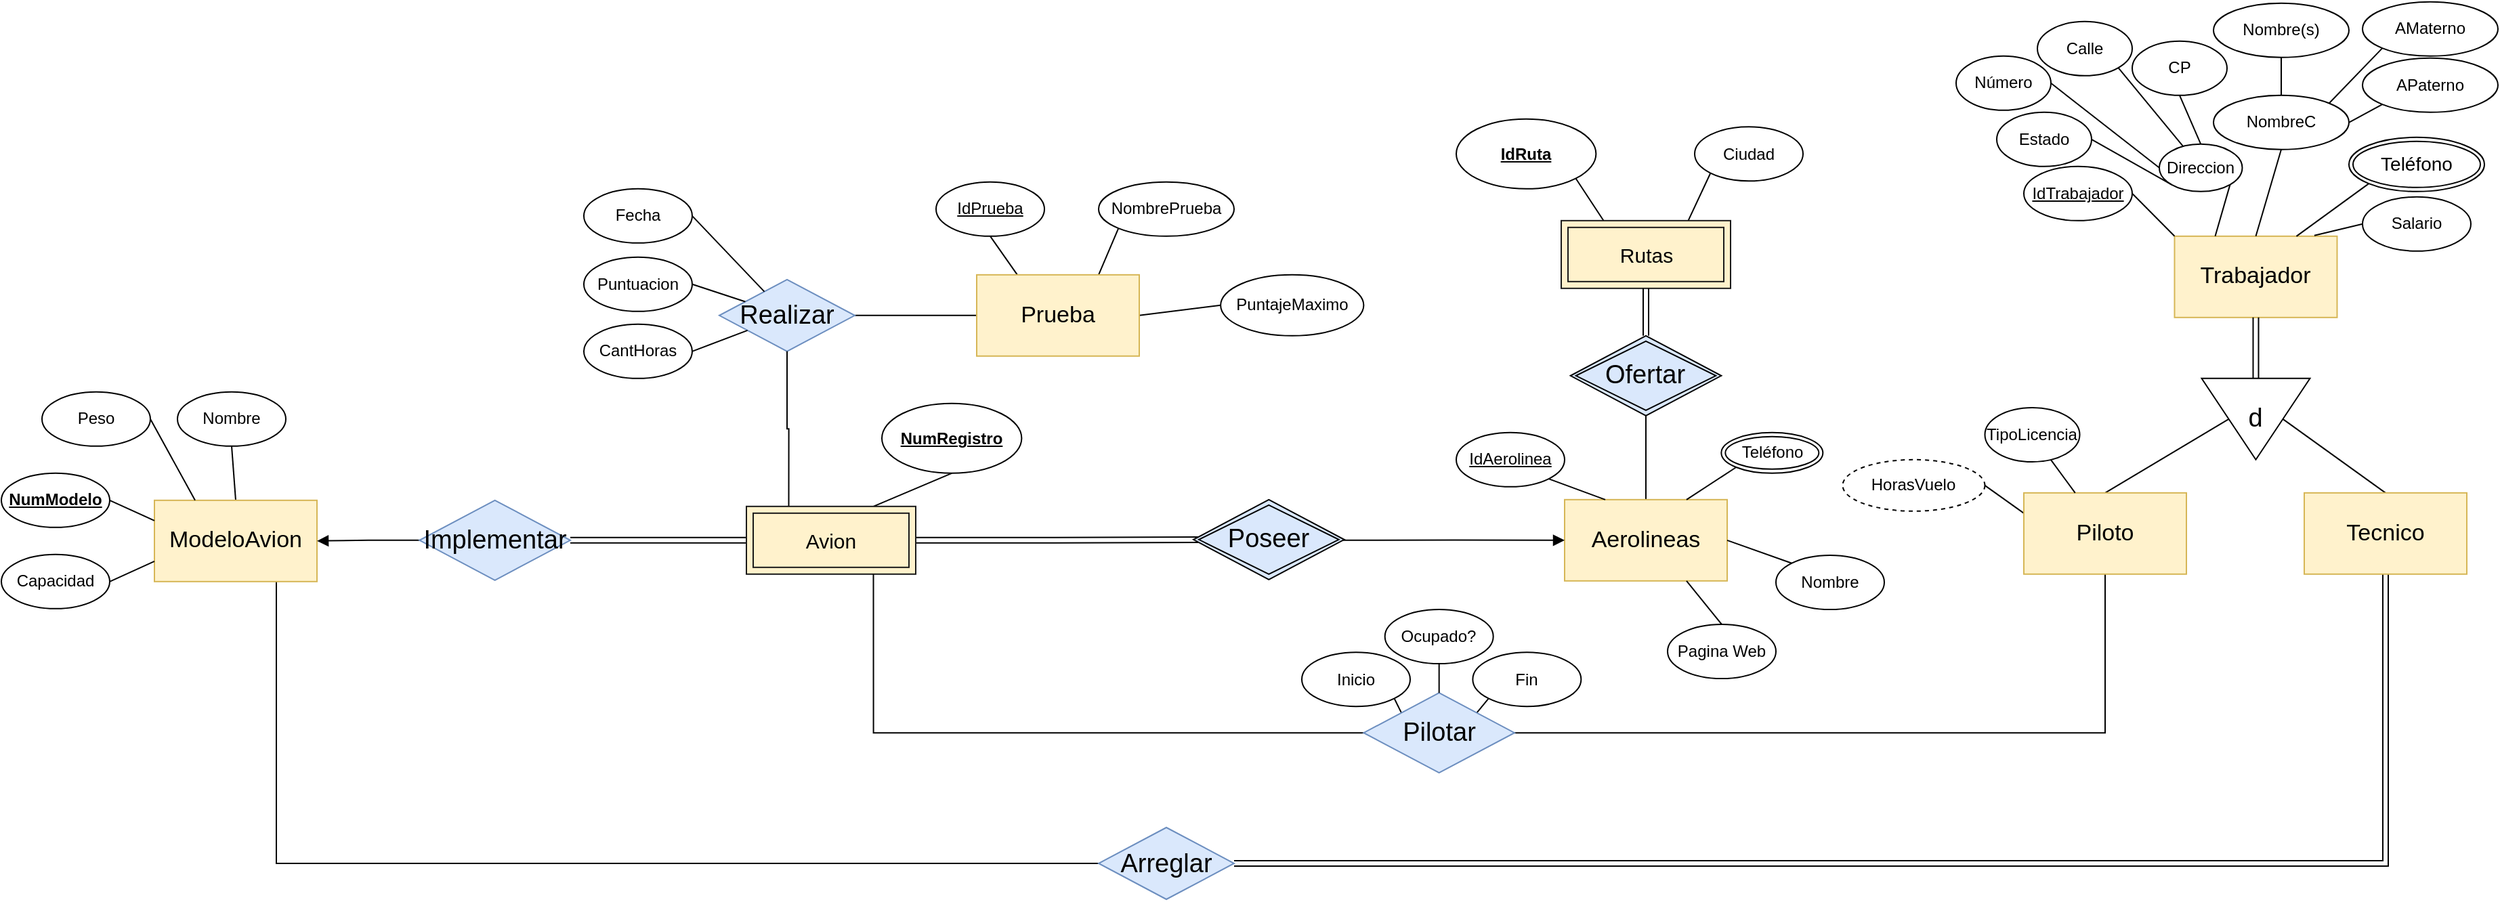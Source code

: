 <mxfile version="17.2.5" type="device"><diagram name="Page-1" id="tdQVWGsjelwZ03eXSRg3"><mxGraphModel dx="2450" dy="1569" grid="1" gridSize="10" guides="1" tooltips="1" connect="1" arrows="1" fold="1" page="1" pageScale="1" pageWidth="827" pageHeight="1169" math="0" shadow="0"><root><mxCell id="pDCKykOot5PtOuOgOJc9-0"/><mxCell id="pDCKykOot5PtOuOgOJc9-1" parent="pDCKykOot5PtOuOgOJc9-0"/><mxCell id="pDCKykOot5PtOuOgOJc9-2" style="edgeStyle=orthogonalEdgeStyle;rounded=0;orthogonalLoop=1;jettySize=auto;html=1;exitX=0;exitY=0.5;exitDx=0;exitDy=0;entryX=1;entryY=0.5;entryDx=0;entryDy=0;fontSize=17;endArrow=none;endFill=0;shape=link;" parent="pDCKykOot5PtOuOgOJc9-1" source="pDCKykOot5PtOuOgOJc9-61" target="pDCKykOot5PtOuOgOJc9-21" edge="1"><mxGeometry relative="1" as="geometry"><mxPoint x="-1019" y="-138" as="sourcePoint"/><mxPoint x="-1109.68" y="23.5" as="targetPoint"/></mxGeometry></mxCell><mxCell id="pDCKykOot5PtOuOgOJc9-3" style="edgeStyle=none;rounded=0;orthogonalLoop=1;jettySize=auto;html=1;exitX=0.5;exitY=1;exitDx=0;exitDy=0;entryX=0.75;entryY=0;entryDx=0;entryDy=0;fontSize=17;endArrow=none;endFill=0;" parent="pDCKykOot5PtOuOgOJc9-1" source="pDCKykOot5PtOuOgOJc9-4" target="pDCKykOot5PtOuOgOJc9-61" edge="1"><mxGeometry relative="1" as="geometry"><mxPoint x="-788.18" y="-207.41" as="targetPoint"/></mxGeometry></mxCell><mxCell id="pDCKykOot5PtOuOgOJc9-4" value="NumRegistro" style="ellipse;whiteSpace=wrap;fontStyle=5;verticalAlign=middle;html=1;" parent="pDCKykOot5PtOuOgOJc9-1" vertex="1"><mxGeometry x="-940" y="-273.18" width="103.18" height="51.59" as="geometry"/></mxCell><mxCell id="pDCKykOot5PtOuOgOJc9-5" style="rounded=0;orthogonalLoop=1;jettySize=auto;html=1;exitX=0.5;exitY=0;exitDx=0;exitDy=0;entryX=0.5;entryY=1;entryDx=0;entryDy=0;fontSize=17;endArrow=none;endFill=0;" parent="pDCKykOot5PtOuOgOJc9-1" source="pDCKykOot5PtOuOgOJc9-7" target="pDCKykOot5PtOuOgOJc9-10" edge="1"><mxGeometry relative="1" as="geometry"/></mxCell><mxCell id="pDCKykOot5PtOuOgOJc9-6" style="edgeStyle=orthogonalEdgeStyle;rounded=0;orthogonalLoop=1;jettySize=auto;html=1;exitX=0.75;exitY=1;exitDx=0;exitDy=0;entryX=0;entryY=0.5;entryDx=0;entryDy=0;endArrow=none;endFill=0;" parent="pDCKykOot5PtOuOgOJc9-1" source="pDCKykOot5PtOuOgOJc9-7" target="pDCKykOot5PtOuOgOJc9-19" edge="1"><mxGeometry relative="1" as="geometry"/></mxCell><mxCell id="pDCKykOot5PtOuOgOJc9-7" value="ModeloAvion" style="rounded=0;whiteSpace=wrap;html=1;fillColor=#fff2cc;strokeColor=#d6b656;fontSize=17;" parent="pDCKykOot5PtOuOgOJc9-1" vertex="1"><mxGeometry x="-1477" y="-201.59" width="120" height="60" as="geometry"/></mxCell><mxCell id="pDCKykOot5PtOuOgOJc9-8" value="NumModelo" style="ellipse;whiteSpace=wrap;html=1;fontStyle=5" parent="pDCKykOot5PtOuOgOJc9-1" vertex="1"><mxGeometry x="-1590" y="-221.59" width="80" height="40" as="geometry"/></mxCell><mxCell id="pDCKykOot5PtOuOgOJc9-9" value="Capacidad" style="ellipse;whiteSpace=wrap;html=1;" parent="pDCKykOot5PtOuOgOJc9-1" vertex="1"><mxGeometry x="-1590" y="-161.59" width="80" height="40" as="geometry"/></mxCell><mxCell id="pDCKykOot5PtOuOgOJc9-10" value="Nombre" style="ellipse;whiteSpace=wrap;html=1;" parent="pDCKykOot5PtOuOgOJc9-1" vertex="1"><mxGeometry x="-1460" y="-281.59" width="80" height="40" as="geometry"/></mxCell><mxCell id="pDCKykOot5PtOuOgOJc9-11" value="Peso" style="ellipse;whiteSpace=wrap;html=1;" parent="pDCKykOot5PtOuOgOJc9-1" vertex="1"><mxGeometry x="-1560" y="-281.59" width="80" height="40" as="geometry"/></mxCell><mxCell id="exeWAzFRqF9rOxabUrGa-0" style="edgeStyle=none;rounded=0;orthogonalLoop=1;jettySize=auto;html=1;exitX=0.5;exitY=0;exitDx=0;exitDy=0;entryX=0.5;entryY=1;entryDx=0;entryDy=0;endArrow=none;endFill=0;strokeColor=default;" parent="pDCKykOot5PtOuOgOJc9-1" source="pDCKykOot5PtOuOgOJc9-13" target="bxJpwgGIqkuLJEYjqK01-4" edge="1"><mxGeometry relative="1" as="geometry"/></mxCell><mxCell id="pDCKykOot5PtOuOgOJc9-13" value="Aerolineas" style="rounded=0;whiteSpace=wrap;html=1;fillColor=#fff2cc;strokeColor=#d6b656;fontSize=17;" parent="pDCKykOot5PtOuOgOJc9-1" vertex="1"><mxGeometry x="-436" y="-202.09" width="120" height="60" as="geometry"/></mxCell><mxCell id="exeWAzFRqF9rOxabUrGa-5" style="edgeStyle=none;rounded=0;orthogonalLoop=1;jettySize=auto;html=1;exitX=0;exitY=0;exitDx=0;exitDy=0;entryX=1;entryY=0.5;entryDx=0;entryDy=0;endArrow=none;endFill=0;strokeColor=default;" parent="pDCKykOot5PtOuOgOJc9-1" source="pDCKykOot5PtOuOgOJc9-14" target="pDCKykOot5PtOuOgOJc9-13" edge="1"><mxGeometry relative="1" as="geometry"/></mxCell><mxCell id="pDCKykOot5PtOuOgOJc9-14" value="Nombre" style="ellipse;whiteSpace=wrap;html=1;" parent="pDCKykOot5PtOuOgOJc9-1" vertex="1"><mxGeometry x="-280" y="-161.0" width="80" height="40" as="geometry"/></mxCell><mxCell id="exeWAzFRqF9rOxabUrGa-6" style="edgeStyle=none;rounded=0;orthogonalLoop=1;jettySize=auto;html=1;exitX=0.5;exitY=0;exitDx=0;exitDy=0;entryX=0.75;entryY=1;entryDx=0;entryDy=0;endArrow=none;endFill=0;strokeColor=default;" parent="pDCKykOot5PtOuOgOJc9-1" source="pDCKykOot5PtOuOgOJc9-15" target="pDCKykOot5PtOuOgOJc9-13" edge="1"><mxGeometry relative="1" as="geometry"/></mxCell><mxCell id="pDCKykOot5PtOuOgOJc9-15" value="Pagina Web" style="ellipse;whiteSpace=wrap;html=1;" parent="pDCKykOot5PtOuOgOJc9-1" vertex="1"><mxGeometry x="-360" y="-110" width="80" height="40" as="geometry"/></mxCell><mxCell id="bxJpwgGIqkuLJEYjqK01-0" style="edgeStyle=orthogonalEdgeStyle;rounded=0;orthogonalLoop=1;jettySize=auto;html=1;exitX=1;exitY=0.5;exitDx=0;exitDy=0;entryX=0;entryY=0.5;entryDx=0;entryDy=0;endArrow=none;endFill=0;" parent="pDCKykOot5PtOuOgOJc9-1" source="pDCKykOot5PtOuOgOJc9-18" target="pDCKykOot5PtOuOgOJc9-46" edge="1"><mxGeometry relative="1" as="geometry"/></mxCell><mxCell id="pDCKykOot5PtOuOgOJc9-18" value="Realizar" style="rhombus;whiteSpace=wrap;html=1;fontSize=19;fillColor=#dae8fc;strokeColor=#6c8ebf;" parent="pDCKykOot5PtOuOgOJc9-1" vertex="1"><mxGeometry x="-1060" y="-364.59" width="100" height="53" as="geometry"/></mxCell><mxCell id="pDCKykOot5PtOuOgOJc9-19" value="Arreglar" style="rhombus;whiteSpace=wrap;html=1;fontSize=19;fillColor=#dae8fc;strokeColor=#6c8ebf;" parent="pDCKykOot5PtOuOgOJc9-1" vertex="1"><mxGeometry x="-780" y="40" width="100" height="53" as="geometry"/></mxCell><mxCell id="pDCKykOot5PtOuOgOJc9-20" style="edgeStyle=orthogonalEdgeStyle;rounded=0;orthogonalLoop=1;jettySize=auto;html=1;exitX=0;exitY=0.5;exitDx=0;exitDy=0;entryX=1;entryY=0.5;entryDx=0;entryDy=0;fontSize=17;endArrow=block;endFill=1;" parent="pDCKykOot5PtOuOgOJc9-1" source="pDCKykOot5PtOuOgOJc9-21" target="pDCKykOot5PtOuOgOJc9-7" edge="1"><mxGeometry relative="1" as="geometry"/></mxCell><mxCell id="pDCKykOot5PtOuOgOJc9-21" value="Implementar" style="rhombus;whiteSpace=wrap;html=1;fontSize=19;fillColor=#dae8fc;strokeColor=#6c8ebf;" parent="pDCKykOot5PtOuOgOJc9-1" vertex="1"><mxGeometry x="-1281.32" y="-201.59" width="111.32" height="59" as="geometry"/></mxCell><mxCell id="pDCKykOot5PtOuOgOJc9-22" value="Trabajador" style="rounded=0;whiteSpace=wrap;html=1;fillColor=#fff2cc;strokeColor=#d6b656;fontSize=17;" parent="pDCKykOot5PtOuOgOJc9-1" vertex="1"><mxGeometry x="14.25" y="-396.59" width="120" height="60" as="geometry"/></mxCell><mxCell id="pDCKykOot5PtOuOgOJc9-23" style="edgeStyle=none;rounded=0;orthogonalLoop=1;jettySize=auto;html=1;exitX=1;exitY=1;exitDx=0;exitDy=0;entryX=0.25;entryY=0;entryDx=0;entryDy=0;fontSize=15;endArrow=none;endFill=0;strokeColor=default;strokeWidth=1;" parent="pDCKykOot5PtOuOgOJc9-1" source="pDCKykOot5PtOuOgOJc9-24" target="pDCKykOot5PtOuOgOJc9-22" edge="1"><mxGeometry relative="1" as="geometry"/></mxCell><mxCell id="pDCKykOot5PtOuOgOJc9-24" value="Direccion" style="ellipse;whiteSpace=wrap;html=1;align=center;rounded=0;" parent="pDCKykOot5PtOuOgOJc9-1" vertex="1"><mxGeometry x="3" y="-464.59" width="61.25" height="35" as="geometry"/></mxCell><mxCell id="pDCKykOot5PtOuOgOJc9-25" style="edgeStyle=none;rounded=0;orthogonalLoop=1;jettySize=auto;html=1;exitX=1;exitY=1;exitDx=0;exitDy=0;endArrow=none;endFill=0;" parent="pDCKykOot5PtOuOgOJc9-1" source="pDCKykOot5PtOuOgOJc9-26" target="pDCKykOot5PtOuOgOJc9-24" edge="1"><mxGeometry relative="1" as="geometry"/></mxCell><mxCell id="pDCKykOot5PtOuOgOJc9-26" value="Calle" style="ellipse;whiteSpace=wrap;html=1;align=center;rounded=0;" parent="pDCKykOot5PtOuOgOJc9-1" vertex="1"><mxGeometry x="-87" y="-555.09" width="70" height="40" as="geometry"/></mxCell><mxCell id="pDCKykOot5PtOuOgOJc9-27" style="edgeStyle=none;rounded=0;orthogonalLoop=1;jettySize=auto;html=1;exitX=1;exitY=0.5;exitDx=0;exitDy=0;endArrow=none;endFill=0;entryX=0;entryY=0.5;entryDx=0;entryDy=0;" parent="pDCKykOot5PtOuOgOJc9-1" source="pDCKykOot5PtOuOgOJc9-28" target="pDCKykOot5PtOuOgOJc9-24" edge="1"><mxGeometry relative="1" as="geometry"><mxPoint x="-53" y="-449.59" as="targetPoint"/></mxGeometry></mxCell><mxCell id="pDCKykOot5PtOuOgOJc9-28" value="Número" style="ellipse;whiteSpace=wrap;html=1;align=center;rounded=0;" parent="pDCKykOot5PtOuOgOJc9-1" vertex="1"><mxGeometry x="-147" y="-529.59" width="70" height="40" as="geometry"/></mxCell><mxCell id="pDCKykOot5PtOuOgOJc9-29" style="edgeStyle=none;rounded=0;orthogonalLoop=1;jettySize=auto;html=1;exitX=1;exitY=0.5;exitDx=0;exitDy=0;entryX=0;entryY=1;entryDx=0;entryDy=0;endArrow=none;endFill=0;" parent="pDCKykOot5PtOuOgOJc9-1" source="pDCKykOot5PtOuOgOJc9-30" target="pDCKykOot5PtOuOgOJc9-24" edge="1"><mxGeometry relative="1" as="geometry"/></mxCell><mxCell id="pDCKykOot5PtOuOgOJc9-30" value="Estado" style="ellipse;whiteSpace=wrap;html=1;align=center;rounded=0;" parent="pDCKykOot5PtOuOgOJc9-1" vertex="1"><mxGeometry x="-117" y="-488.09" width="70" height="40" as="geometry"/></mxCell><mxCell id="pDCKykOot5PtOuOgOJc9-31" style="edgeStyle=none;rounded=0;orthogonalLoop=1;jettySize=auto;html=1;exitX=0.5;exitY=1;exitDx=0;exitDy=0;entryX=0.5;entryY=0;entryDx=0;entryDy=0;endArrow=none;endFill=0;" parent="pDCKykOot5PtOuOgOJc9-1" source="pDCKykOot5PtOuOgOJc9-32" target="pDCKykOot5PtOuOgOJc9-24" edge="1"><mxGeometry relative="1" as="geometry"/></mxCell><mxCell id="pDCKykOot5PtOuOgOJc9-32" value="CP" style="ellipse;whiteSpace=wrap;html=1;align=center;rounded=0;" parent="pDCKykOot5PtOuOgOJc9-1" vertex="1"><mxGeometry x="-17" y="-540.59" width="70" height="40" as="geometry"/></mxCell><mxCell id="pDCKykOot5PtOuOgOJc9-33" style="edgeStyle=none;rounded=0;orthogonalLoop=1;jettySize=auto;html=1;exitX=0;exitY=0;exitDx=0;exitDy=0;endArrow=none;endFill=0;" parent="pDCKykOot5PtOuOgOJc9-1" source="pDCKykOot5PtOuOgOJc9-32" target="pDCKykOot5PtOuOgOJc9-32" edge="1"><mxGeometry relative="1" as="geometry"/></mxCell><mxCell id="pDCKykOot5PtOuOgOJc9-34" style="edgeStyle=none;rounded=0;orthogonalLoop=1;jettySize=auto;html=1;exitX=0.5;exitY=0;exitDx=0;exitDy=0;entryX=0.5;entryY=1;entryDx=0;entryDy=0;fontSize=15;endArrow=none;endFill=0;strokeColor=default;strokeWidth=1;" parent="pDCKykOot5PtOuOgOJc9-1" source="pDCKykOot5PtOuOgOJc9-38" target="pDCKykOot5PtOuOgOJc9-39" edge="1"><mxGeometry relative="1" as="geometry"/></mxCell><mxCell id="pDCKykOot5PtOuOgOJc9-35" style="edgeStyle=none;rounded=0;orthogonalLoop=1;jettySize=auto;html=1;exitX=1;exitY=0;exitDx=0;exitDy=0;entryX=0;entryY=1;entryDx=0;entryDy=0;fontSize=15;endArrow=none;endFill=0;strokeColor=default;strokeWidth=1;" parent="pDCKykOot5PtOuOgOJc9-1" source="pDCKykOot5PtOuOgOJc9-38" target="pDCKykOot5PtOuOgOJc9-41" edge="1"><mxGeometry relative="1" as="geometry"/></mxCell><mxCell id="pDCKykOot5PtOuOgOJc9-36" style="edgeStyle=none;rounded=0;orthogonalLoop=1;jettySize=auto;html=1;exitX=1;exitY=0.5;exitDx=0;exitDy=0;entryX=0;entryY=1;entryDx=0;entryDy=0;fontSize=15;endArrow=none;endFill=0;strokeColor=default;strokeWidth=1;" parent="pDCKykOot5PtOuOgOJc9-1" source="pDCKykOot5PtOuOgOJc9-38" target="pDCKykOot5PtOuOgOJc9-40" edge="1"><mxGeometry relative="1" as="geometry"/></mxCell><mxCell id="pDCKykOot5PtOuOgOJc9-37" style="edgeStyle=none;rounded=0;orthogonalLoop=1;jettySize=auto;html=1;exitX=0.5;exitY=1;exitDx=0;exitDy=0;entryX=0.5;entryY=0;entryDx=0;entryDy=0;fontSize=15;endArrow=none;endFill=0;strokeColor=default;strokeWidth=1;" parent="pDCKykOot5PtOuOgOJc9-1" source="pDCKykOot5PtOuOgOJc9-38" target="pDCKykOot5PtOuOgOJc9-22" edge="1"><mxGeometry relative="1" as="geometry"/></mxCell><mxCell id="pDCKykOot5PtOuOgOJc9-38" value="NombreC" style="ellipse;whiteSpace=wrap;html=1;align=center;rounded=0;" parent="pDCKykOot5PtOuOgOJc9-1" vertex="1"><mxGeometry x="43" y="-500.59" width="100" height="40" as="geometry"/></mxCell><mxCell id="pDCKykOot5PtOuOgOJc9-39" value="Nombre(s)" style="ellipse;whiteSpace=wrap;html=1;align=center;rounded=0;shadow=0;" parent="pDCKykOot5PtOuOgOJc9-1" vertex="1"><mxGeometry x="43" y="-568.59" width="100" height="40" as="geometry"/></mxCell><mxCell id="pDCKykOot5PtOuOgOJc9-40" value="APaterno" style="ellipse;whiteSpace=wrap;html=1;align=center;rounded=0;shadow=0;" parent="pDCKykOot5PtOuOgOJc9-1" vertex="1"><mxGeometry x="153" y="-528.09" width="100" height="40" as="geometry"/></mxCell><mxCell id="pDCKykOot5PtOuOgOJc9-41" value="AMaterno" style="ellipse;whiteSpace=wrap;html=1;align=center;rounded=0;shadow=0;" parent="pDCKykOot5PtOuOgOJc9-1" vertex="1"><mxGeometry x="153" y="-569.59" width="100" height="40" as="geometry"/></mxCell><mxCell id="pDCKykOot5PtOuOgOJc9-42" style="rounded=0;orthogonalLoop=1;jettySize=auto;html=1;exitX=1;exitY=0.5;exitDx=0;exitDy=0;entryX=0;entryY=0.25;entryDx=0;entryDy=0;endArrow=none;endFill=0;" parent="pDCKykOot5PtOuOgOJc9-1" source="pDCKykOot5PtOuOgOJc9-43" target="pDCKykOot5PtOuOgOJc9-76" edge="1"><mxGeometry relative="1" as="geometry"/></mxCell><mxCell id="pDCKykOot5PtOuOgOJc9-43" value="HorasVuelo" style="ellipse;whiteSpace=wrap;html=1;dashed=1;" parent="pDCKykOot5PtOuOgOJc9-1" vertex="1"><mxGeometry x="-230.75" y="-231.59" width="105" height="38" as="geometry"/></mxCell><mxCell id="pDCKykOot5PtOuOgOJc9-44" style="edgeStyle=none;rounded=0;orthogonalLoop=1;jettySize=auto;html=1;exitX=0;exitY=0.5;exitDx=0;exitDy=0;entryX=0.86;entryY=-0.009;entryDx=0;entryDy=0;entryPerimeter=0;fontSize=15;endArrow=none;endFill=0;strokeColor=default;strokeWidth=1;" parent="pDCKykOot5PtOuOgOJc9-1" source="pDCKykOot5PtOuOgOJc9-45" target="pDCKykOot5PtOuOgOJc9-22" edge="1"><mxGeometry relative="1" as="geometry"/></mxCell><mxCell id="pDCKykOot5PtOuOgOJc9-45" value="Salario" style="ellipse;whiteSpace=wrap;html=1;" parent="pDCKykOot5PtOuOgOJc9-1" vertex="1"><mxGeometry x="153" y="-425.59" width="80" height="40" as="geometry"/></mxCell><mxCell id="bxJpwgGIqkuLJEYjqK01-1" style="rounded=0;orthogonalLoop=1;jettySize=auto;html=1;exitX=0.25;exitY=0;exitDx=0;exitDy=0;entryX=0.5;entryY=1;entryDx=0;entryDy=0;endArrow=none;endFill=0;" parent="pDCKykOot5PtOuOgOJc9-1" source="pDCKykOot5PtOuOgOJc9-46" target="pDCKykOot5PtOuOgOJc9-48" edge="1"><mxGeometry relative="1" as="geometry"/></mxCell><mxCell id="bxJpwgGIqkuLJEYjqK01-2" style="edgeStyle=none;rounded=0;orthogonalLoop=1;jettySize=auto;html=1;exitX=0.75;exitY=0;exitDx=0;exitDy=0;entryX=0;entryY=1;entryDx=0;entryDy=0;endArrow=none;endFill=0;" parent="pDCKykOot5PtOuOgOJc9-1" source="pDCKykOot5PtOuOgOJc9-46" target="pDCKykOot5PtOuOgOJc9-50" edge="1"><mxGeometry relative="1" as="geometry"/></mxCell><mxCell id="bxJpwgGIqkuLJEYjqK01-3" style="edgeStyle=none;rounded=0;orthogonalLoop=1;jettySize=auto;html=1;exitX=1;exitY=0.5;exitDx=0;exitDy=0;entryX=0;entryY=0.5;entryDx=0;entryDy=0;endArrow=none;endFill=0;" parent="pDCKykOot5PtOuOgOJc9-1" source="pDCKykOot5PtOuOgOJc9-46" target="pDCKykOot5PtOuOgOJc9-52" edge="1"><mxGeometry relative="1" as="geometry"/></mxCell><mxCell id="pDCKykOot5PtOuOgOJc9-46" value="Prueba" style="rounded=0;whiteSpace=wrap;html=1;fillColor=#fff2cc;strokeColor=#d6b656;fontSize=17;" parent="pDCKykOot5PtOuOgOJc9-1" vertex="1"><mxGeometry x="-870" y="-368.09" width="120" height="60" as="geometry"/></mxCell><mxCell id="pDCKykOot5PtOuOgOJc9-48" value="IdPrueba" style="ellipse;whiteSpace=wrap;html=1;fontStyle=4" parent="pDCKykOot5PtOuOgOJc9-1" vertex="1"><mxGeometry x="-900" y="-436.59" width="80" height="40" as="geometry"/></mxCell><mxCell id="pDCKykOot5PtOuOgOJc9-50" value="NombrePrueba" style="ellipse;whiteSpace=wrap;html=1;" parent="pDCKykOot5PtOuOgOJc9-1" vertex="1"><mxGeometry x="-780" y="-436.59" width="100" height="40" as="geometry"/></mxCell><mxCell id="pDCKykOot5PtOuOgOJc9-52" value="PuntajeMaximo" style="ellipse;whiteSpace=wrap;html=1;" parent="pDCKykOot5PtOuOgOJc9-1" vertex="1"><mxGeometry x="-689.94" y="-368.09" width="105.62" height="45" as="geometry"/></mxCell><mxCell id="pDCKykOot5PtOuOgOJc9-55" value="" style="endArrow=none;html=1;rounded=0;exitX=1;exitY=0.5;exitDx=0;exitDy=0;entryX=0;entryY=0.75;entryDx=0;entryDy=0;" parent="pDCKykOot5PtOuOgOJc9-1" source="pDCKykOot5PtOuOgOJc9-9" target="pDCKykOot5PtOuOgOJc9-7" edge="1"><mxGeometry width="50" height="50" relative="1" as="geometry"><mxPoint x="-1510" y="-91.59" as="sourcePoint"/><mxPoint x="-1420" y="-131.59" as="targetPoint"/></mxGeometry></mxCell><mxCell id="pDCKykOot5PtOuOgOJc9-56" value="" style="endArrow=none;html=1;rounded=0;exitX=1;exitY=0.5;exitDx=0;exitDy=0;entryX=0;entryY=0.25;entryDx=0;entryDy=0;" parent="pDCKykOot5PtOuOgOJc9-1" source="pDCKykOot5PtOuOgOJc9-8" target="pDCKykOot5PtOuOgOJc9-7" edge="1"><mxGeometry width="50" height="50" relative="1" as="geometry"><mxPoint x="-1500" y="-81.59" as="sourcePoint"/><mxPoint x="-1410" y="-121.59" as="targetPoint"/></mxGeometry></mxCell><mxCell id="pDCKykOot5PtOuOgOJc9-57" value="" style="endArrow=none;html=1;rounded=0;exitX=1;exitY=0.5;exitDx=0;exitDy=0;entryX=0.25;entryY=0;entryDx=0;entryDy=0;" parent="pDCKykOot5PtOuOgOJc9-1" source="pDCKykOot5PtOuOgOJc9-11" target="pDCKykOot5PtOuOgOJc9-7" edge="1"><mxGeometry width="50" height="50" relative="1" as="geometry"><mxPoint x="-1490" y="-71.59" as="sourcePoint"/><mxPoint x="-1400" y="-111.59" as="targetPoint"/></mxGeometry></mxCell><mxCell id="exeWAzFRqF9rOxabUrGa-4" style="edgeStyle=none;rounded=0;orthogonalLoop=1;jettySize=auto;html=1;exitX=0;exitY=1;exitDx=0;exitDy=0;entryX=0.75;entryY=0;entryDx=0;entryDy=0;endArrow=none;endFill=0;strokeColor=default;" parent="pDCKykOot5PtOuOgOJc9-1" source="pDCKykOot5PtOuOgOJc9-59" target="pDCKykOot5PtOuOgOJc9-13" edge="1"><mxGeometry relative="1" as="geometry"/></mxCell><mxCell id="pDCKykOot5PtOuOgOJc9-59" value="&lt;span style=&quot;font-size: 12px;&quot;&gt;&lt;font style=&quot;font-size: 12px;&quot;&gt;Teléfono&lt;/font&gt;&lt;/span&gt;" style="ellipse;shape=doubleEllipse;margin=3;whiteSpace=wrap;html=1;align=center;strokeWidth=1;fontSize=12;fontStyle=0" parent="pDCKykOot5PtOuOgOJc9-1" vertex="1"><mxGeometry x="-320.34" y="-251.59" width="75" height="30" as="geometry"/></mxCell><mxCell id="pDCKykOot5PtOuOgOJc9-60" style="edgeStyle=orthogonalEdgeStyle;rounded=0;orthogonalLoop=1;jettySize=auto;html=1;exitX=1;exitY=0.5;exitDx=0;exitDy=0;entryX=0.043;entryY=0.501;entryDx=0;entryDy=0;fontSize=15;endArrow=none;endFill=0;strokeColor=default;strokeWidth=1;shape=link;entryPerimeter=0;" parent="pDCKykOot5PtOuOgOJc9-1" source="pDCKykOot5PtOuOgOJc9-61" target="pDCKykOot5PtOuOgOJc9-63" edge="1"><mxGeometry relative="1" as="geometry"/></mxCell><mxCell id="QOLju-bIKJ5C70ixDdzG-0" style="edgeStyle=orthogonalEdgeStyle;rounded=0;orthogonalLoop=1;jettySize=auto;html=1;exitX=0.25;exitY=0;exitDx=0;exitDy=0;entryX=0.5;entryY=1;entryDx=0;entryDy=0;endArrow=none;endFill=0;" parent="pDCKykOot5PtOuOgOJc9-1" source="pDCKykOot5PtOuOgOJc9-61" target="pDCKykOot5PtOuOgOJc9-18" edge="1"><mxGeometry relative="1" as="geometry"/></mxCell><mxCell id="pDCKykOot5PtOuOgOJc9-61" value="Avion" style="shape=ext;margin=3;double=1;whiteSpace=wrap;html=1;align=center;fontSize=15;strokeWidth=1;fillColor=#fff2cc;strokeColor=#1A1A1A;gradientColor=none;" parent="pDCKykOot5PtOuOgOJc9-1" vertex="1"><mxGeometry x="-1040" y="-197.09" width="125" height="50" as="geometry"/></mxCell><mxCell id="pDCKykOot5PtOuOgOJc9-62" style="edgeStyle=orthogonalEdgeStyle;rounded=0;orthogonalLoop=1;jettySize=auto;html=1;exitX=0.965;exitY=0.507;exitDx=0;exitDy=0;entryX=0;entryY=0.5;entryDx=0;entryDy=0;fontSize=15;endArrow=block;endFill=1;strokeColor=default;strokeWidth=1;exitPerimeter=0;" parent="pDCKykOot5PtOuOgOJc9-1" source="pDCKykOot5PtOuOgOJc9-63" target="pDCKykOot5PtOuOgOJc9-13" edge="1"><mxGeometry relative="1" as="geometry"/></mxCell><mxCell id="pDCKykOot5PtOuOgOJc9-63" value="Poseer" style="rhombus;whiteSpace=wrap;html=1;fontSize=19;fillColor=#dae8fc;strokeColor=#000000;rounded=0;sketch=0;shadow=0;noLabel=0;double=1;" parent="pDCKykOot5PtOuOgOJc9-1" vertex="1"><mxGeometry x="-710.0" y="-202.09" width="111.32" height="59" as="geometry"/></mxCell><mxCell id="exeWAzFRqF9rOxabUrGa-3" style="edgeStyle=none;rounded=0;orthogonalLoop=1;jettySize=auto;html=1;exitX=1;exitY=1;exitDx=0;exitDy=0;entryX=0.25;entryY=0;entryDx=0;entryDy=0;endArrow=none;endFill=0;strokeColor=default;" parent="pDCKykOot5PtOuOgOJc9-1" source="pDCKykOot5PtOuOgOJc9-65" target="pDCKykOot5PtOuOgOJc9-13" edge="1"><mxGeometry relative="1" as="geometry"/></mxCell><mxCell id="pDCKykOot5PtOuOgOJc9-65" value="IdAerolinea" style="ellipse;whiteSpace=wrap;html=1;fontStyle=4" parent="pDCKykOot5PtOuOgOJc9-1" vertex="1"><mxGeometry x="-516" y="-251.59" width="80" height="40" as="geometry"/></mxCell><mxCell id="pDCKykOot5PtOuOgOJc9-67" style="edgeStyle=none;rounded=0;orthogonalLoop=1;jettySize=auto;html=1;exitX=0;exitY=1;exitDx=0;exitDy=0;entryX=0.75;entryY=0;entryDx=0;entryDy=0;fontSize=15;endArrow=none;endFill=0;strokeColor=default;strokeWidth=1;" parent="pDCKykOot5PtOuOgOJc9-1" source="pDCKykOot5PtOuOgOJc9-68" target="pDCKykOot5PtOuOgOJc9-22" edge="1"><mxGeometry relative="1" as="geometry"/></mxCell><mxCell id="pDCKykOot5PtOuOgOJc9-68" value="&lt;span&gt;&lt;font style=&quot;font-size: 14px&quot;&gt;Teléfono&lt;/font&gt;&lt;/span&gt;" style="ellipse;shape=doubleEllipse;margin=3;whiteSpace=wrap;html=1;align=center;strokeWidth=1;fontStyle=0" parent="pDCKykOot5PtOuOgOJc9-1" vertex="1"><mxGeometry x="143" y="-469.59" width="100" height="40" as="geometry"/></mxCell><mxCell id="pDCKykOot5PtOuOgOJc9-69" value="&amp;nbsp;" style="text;whiteSpace=wrap;html=1;fontSize=15;" parent="pDCKykOot5PtOuOgOJc9-1" vertex="1"><mxGeometry x="-760" y="53" width="30" height="30" as="geometry"/></mxCell><mxCell id="pDCKykOot5PtOuOgOJc9-70" style="edgeStyle=none;rounded=0;orthogonalLoop=1;jettySize=auto;html=1;exitX=1;exitY=0.5;exitDx=0;exitDy=0;entryX=0;entryY=0;entryDx=0;entryDy=0;fontSize=15;endArrow=none;endFill=0;strokeColor=default;strokeWidth=1;" parent="pDCKykOot5PtOuOgOJc9-1" source="pDCKykOot5PtOuOgOJc9-71" target="pDCKykOot5PtOuOgOJc9-22" edge="1"><mxGeometry relative="1" as="geometry"/></mxCell><mxCell id="pDCKykOot5PtOuOgOJc9-71" value="IdTrabajador" style="ellipse;whiteSpace=wrap;html=1;fontStyle=4" parent="pDCKykOot5PtOuOgOJc9-1" vertex="1"><mxGeometry x="-97" y="-448.09" width="80" height="40" as="geometry"/></mxCell><mxCell id="pDCKykOot5PtOuOgOJc9-72" style="edgeStyle=none;rounded=0;orthogonalLoop=1;jettySize=auto;html=1;exitX=0;exitY=0.5;exitDx=0;exitDy=0;entryX=0.5;entryY=1;entryDx=0;entryDy=0;fontSize=15;endArrow=none;endFill=0;strokeColor=default;strokeWidth=1;shape=link;" parent="pDCKykOot5PtOuOgOJc9-1" source="pDCKykOot5PtOuOgOJc9-73" target="pDCKykOot5PtOuOgOJc9-22" edge="1"><mxGeometry relative="1" as="geometry"/></mxCell><mxCell id="pDCKykOot5PtOuOgOJc9-73" value="d" style="triangle;whiteSpace=wrap;html=1;fontSize=19;direction=south;" parent="pDCKykOot5PtOuOgOJc9-1" vertex="1"><mxGeometry x="34.25" y="-291.59" width="80" height="60" as="geometry"/></mxCell><mxCell id="pDCKykOot5PtOuOgOJc9-74" style="edgeStyle=none;rounded=0;orthogonalLoop=1;jettySize=auto;html=1;exitX=0.5;exitY=0;exitDx=0;exitDy=0;entryX=0.5;entryY=1;entryDx=0;entryDy=0;fontSize=15;endArrow=none;endFill=0;strokeColor=default;strokeWidth=1;" parent="pDCKykOot5PtOuOgOJc9-1" source="pDCKykOot5PtOuOgOJc9-76" target="pDCKykOot5PtOuOgOJc9-73" edge="1"><mxGeometry relative="1" as="geometry"/></mxCell><mxCell id="pDCKykOot5PtOuOgOJc9-75" style="edgeStyle=orthogonalEdgeStyle;rounded=0;orthogonalLoop=1;jettySize=auto;html=1;exitX=0.5;exitY=1;exitDx=0;exitDy=0;entryX=1;entryY=0.5;entryDx=0;entryDy=0;fontSize=15;endArrow=none;endFill=0;strokeColor=default;strokeWidth=1;" parent="pDCKykOot5PtOuOgOJc9-1" source="pDCKykOot5PtOuOgOJc9-76" target="pDCKykOot5PtOuOgOJc9-85" edge="1"><mxGeometry relative="1" as="geometry"/></mxCell><mxCell id="pDCKykOot5PtOuOgOJc9-76" value="Piloto" style="rounded=0;whiteSpace=wrap;html=1;fillColor=#fff2cc;strokeColor=#d6b656;fontSize=17;" parent="pDCKykOot5PtOuOgOJc9-1" vertex="1"><mxGeometry x="-97.0" y="-207.09" width="120" height="60" as="geometry"/></mxCell><mxCell id="pDCKykOot5PtOuOgOJc9-77" style="edgeStyle=none;rounded=0;orthogonalLoop=1;jettySize=auto;html=1;exitX=0.5;exitY=0;exitDx=0;exitDy=0;entryX=0.5;entryY=0;entryDx=0;entryDy=0;fontSize=15;endArrow=none;endFill=0;strokeColor=default;strokeWidth=1;" parent="pDCKykOot5PtOuOgOJc9-1" source="pDCKykOot5PtOuOgOJc9-79" target="pDCKykOot5PtOuOgOJc9-73" edge="1"><mxGeometry relative="1" as="geometry"/></mxCell><mxCell id="pDCKykOot5PtOuOgOJc9-78" style="edgeStyle=orthogonalEdgeStyle;rounded=0;orthogonalLoop=1;jettySize=auto;html=1;exitX=0.5;exitY=1;exitDx=0;exitDy=0;entryX=1;entryY=0.5;entryDx=0;entryDy=0;endArrow=none;endFill=0;shape=link;" parent="pDCKykOot5PtOuOgOJc9-1" source="pDCKykOot5PtOuOgOJc9-79" target="pDCKykOot5PtOuOgOJc9-19" edge="1"><mxGeometry relative="1" as="geometry"/></mxCell><mxCell id="pDCKykOot5PtOuOgOJc9-79" value="Tecnico" style="rounded=0;whiteSpace=wrap;html=1;fillColor=#fff2cc;strokeColor=#d6b656;fontSize=17;" parent="pDCKykOot5PtOuOgOJc9-1" vertex="1"><mxGeometry x="110.0" y="-207.09" width="120" height="60" as="geometry"/></mxCell><mxCell id="pDCKykOot5PtOuOgOJc9-80" value="" style="edgeStyle=none;rounded=0;orthogonalLoop=1;jettySize=auto;html=1;fontSize=15;endArrow=none;endFill=0;strokeColor=default;strokeWidth=1;" parent="pDCKykOot5PtOuOgOJc9-1" source="pDCKykOot5PtOuOgOJc9-81" target="pDCKykOot5PtOuOgOJc9-76" edge="1"><mxGeometry relative="1" as="geometry"/></mxCell><mxCell id="pDCKykOot5PtOuOgOJc9-81" value="TipoLicencia" style="ellipse;whiteSpace=wrap;html=1;align=center;rounded=0;" parent="pDCKykOot5PtOuOgOJc9-1" vertex="1"><mxGeometry x="-125.75" y="-270.0" width="70" height="40" as="geometry"/></mxCell><mxCell id="pDCKykOot5PtOuOgOJc9-82" style="edgeStyle=orthogonalEdgeStyle;rounded=0;orthogonalLoop=1;jettySize=auto;html=1;exitX=0;exitY=0.5;exitDx=0;exitDy=0;entryX=0.75;entryY=1;entryDx=0;entryDy=0;fontSize=15;endArrow=none;endFill=0;strokeColor=default;strokeWidth=1;" parent="pDCKykOot5PtOuOgOJc9-1" source="pDCKykOot5PtOuOgOJc9-85" target="pDCKykOot5PtOuOgOJc9-61" edge="1"><mxGeometry relative="1" as="geometry"/></mxCell><mxCell id="pDCKykOot5PtOuOgOJc9-83" style="edgeStyle=none;rounded=0;orthogonalLoop=1;jettySize=auto;html=1;exitX=1;exitY=0;exitDx=0;exitDy=0;entryX=0;entryY=1;entryDx=0;entryDy=0;endArrow=none;endFill=0;" parent="pDCKykOot5PtOuOgOJc9-1" source="pDCKykOot5PtOuOgOJc9-85" target="pDCKykOot5PtOuOgOJc9-87" edge="1"><mxGeometry relative="1" as="geometry"/></mxCell><mxCell id="pDCKykOot5PtOuOgOJc9-84" style="edgeStyle=none;rounded=0;orthogonalLoop=1;jettySize=auto;html=1;exitX=0;exitY=0;exitDx=0;exitDy=0;entryX=1;entryY=1;entryDx=0;entryDy=0;endArrow=none;endFill=0;" parent="pDCKykOot5PtOuOgOJc9-1" source="pDCKykOot5PtOuOgOJc9-85" target="pDCKykOot5PtOuOgOJc9-86" edge="1"><mxGeometry relative="1" as="geometry"/></mxCell><mxCell id="pDCKykOot5PtOuOgOJc9-85" value="Pilotar" style="rhombus;whiteSpace=wrap;html=1;fontSize=19;fillColor=#dae8fc;strokeColor=#6c8ebf;" parent="pDCKykOot5PtOuOgOJc9-1" vertex="1"><mxGeometry x="-584.32" y="-59.41" width="111.32" height="59" as="geometry"/></mxCell><mxCell id="pDCKykOot5PtOuOgOJc9-86" value="Inicio" style="ellipse;whiteSpace=wrap;html=1;" parent="pDCKykOot5PtOuOgOJc9-1" vertex="1"><mxGeometry x="-630" y="-89.41" width="80" height="40" as="geometry"/></mxCell><mxCell id="pDCKykOot5PtOuOgOJc9-87" value="Fin" style="ellipse;whiteSpace=wrap;html=1;" parent="pDCKykOot5PtOuOgOJc9-1" vertex="1"><mxGeometry x="-503.82" y="-89.41" width="80" height="40" as="geometry"/></mxCell><mxCell id="pDCKykOot5PtOuOgOJc9-88" style="edgeStyle=none;rounded=0;orthogonalLoop=1;jettySize=auto;html=1;exitX=0.5;exitY=1;exitDx=0;exitDy=0;entryX=0.5;entryY=0;entryDx=0;entryDy=0;endArrow=none;endFill=0;" parent="pDCKykOot5PtOuOgOJc9-1" source="pDCKykOot5PtOuOgOJc9-89" target="pDCKykOot5PtOuOgOJc9-85" edge="1"><mxGeometry relative="1" as="geometry"/></mxCell><mxCell id="pDCKykOot5PtOuOgOJc9-89" value="Ocupado?" style="ellipse;whiteSpace=wrap;html=1;" parent="pDCKykOot5PtOuOgOJc9-1" vertex="1"><mxGeometry x="-568.66" y="-121" width="80" height="40" as="geometry"/></mxCell><mxCell id="exeWAzFRqF9rOxabUrGa-1" style="edgeStyle=none;rounded=0;orthogonalLoop=1;jettySize=auto;html=1;exitX=0.25;exitY=0;exitDx=0;exitDy=0;entryX=1;entryY=1;entryDx=0;entryDy=0;endArrow=none;endFill=0;strokeColor=default;" parent="pDCKykOot5PtOuOgOJc9-1" source="pDCKykOot5PtOuOgOJc9-90" target="pDCKykOot5PtOuOgOJc9-94" edge="1"><mxGeometry relative="1" as="geometry"/></mxCell><mxCell id="exeWAzFRqF9rOxabUrGa-2" style="edgeStyle=none;rounded=0;orthogonalLoop=1;jettySize=auto;html=1;exitX=0.75;exitY=0;exitDx=0;exitDy=0;entryX=0;entryY=1;entryDx=0;entryDy=0;endArrow=none;endFill=0;strokeColor=default;" parent="pDCKykOot5PtOuOgOJc9-1" source="pDCKykOot5PtOuOgOJc9-90" target="pDCKykOot5PtOuOgOJc9-96" edge="1"><mxGeometry relative="1" as="geometry"/></mxCell><mxCell id="pDCKykOot5PtOuOgOJc9-90" value="Rutas" style="shape=ext;margin=3;double=1;whiteSpace=wrap;html=1;align=center;fontSize=15;strokeWidth=1;fillColor=#fff2cc;strokeColor=#1A1A1A;gradientColor=none;" parent="pDCKykOot5PtOuOgOJc9-1" vertex="1"><mxGeometry x="-438.5" y="-408.09" width="125" height="50" as="geometry"/></mxCell><mxCell id="pDCKykOot5PtOuOgOJc9-94" value="IdRuta" style="ellipse;whiteSpace=wrap;fontStyle=5;verticalAlign=middle;html=1;shadow=0;sketch=0;portConstraintRotation=0;snapToPoint=1;autosize=0;container=0;" parent="pDCKykOot5PtOuOgOJc9-1" vertex="1"><mxGeometry x="-516.0" y="-483.18" width="103.18" height="51.59" as="geometry"/></mxCell><mxCell id="pDCKykOot5PtOuOgOJc9-96" value="Ciudad" style="ellipse;whiteSpace=wrap;html=1;" parent="pDCKykOot5PtOuOgOJc9-1" vertex="1"><mxGeometry x="-340" y="-477.38" width="80" height="40" as="geometry"/></mxCell><mxCell id="pDCKykOot5PtOuOgOJc9-97" style="edgeStyle=none;rounded=0;orthogonalLoop=1;jettySize=auto;html=1;exitX=1;exitY=0.5;exitDx=0;exitDy=0;endArrow=none;endFill=0;" parent="pDCKykOot5PtOuOgOJc9-1" source="pDCKykOot5PtOuOgOJc9-98" target="pDCKykOot5PtOuOgOJc9-18" edge="1"><mxGeometry relative="1" as="geometry"/></mxCell><mxCell id="pDCKykOot5PtOuOgOJc9-98" value="Fecha" style="ellipse;whiteSpace=wrap;html=1;" parent="pDCKykOot5PtOuOgOJc9-1" vertex="1"><mxGeometry x="-1160" y="-431.59" width="80" height="40" as="geometry"/></mxCell><mxCell id="pDCKykOot5PtOuOgOJc9-99" style="edgeStyle=none;rounded=0;orthogonalLoop=1;jettySize=auto;html=1;exitX=1;exitY=0.5;exitDx=0;exitDy=0;endArrow=none;endFill=0;" parent="pDCKykOot5PtOuOgOJc9-1" source="pDCKykOot5PtOuOgOJc9-100" target="pDCKykOot5PtOuOgOJc9-18" edge="1"><mxGeometry relative="1" as="geometry"/></mxCell><mxCell id="pDCKykOot5PtOuOgOJc9-100" value="CantHoras" style="ellipse;whiteSpace=wrap;html=1;" parent="pDCKykOot5PtOuOgOJc9-1" vertex="1"><mxGeometry x="-1160" y="-331.59" width="80" height="40" as="geometry"/></mxCell><mxCell id="pDCKykOot5PtOuOgOJc9-101" style="edgeStyle=none;rounded=0;orthogonalLoop=1;jettySize=auto;html=1;exitX=1;exitY=0.5;exitDx=0;exitDy=0;endArrow=none;endFill=0;" parent="pDCKykOot5PtOuOgOJc9-1" source="pDCKykOot5PtOuOgOJc9-102" target="pDCKykOot5PtOuOgOJc9-18" edge="1"><mxGeometry relative="1" as="geometry"/></mxCell><mxCell id="pDCKykOot5PtOuOgOJc9-102" value="Puntuacion" style="ellipse;whiteSpace=wrap;html=1;" parent="pDCKykOot5PtOuOgOJc9-1" vertex="1"><mxGeometry x="-1160" y="-381.09" width="80" height="40" as="geometry"/></mxCell><mxCell id="vAXVR94EaBXl6k38gIrX-0" style="edgeStyle=none;shape=link;rounded=0;orthogonalLoop=1;jettySize=auto;html=1;exitX=0.5;exitY=0;exitDx=0;exitDy=0;endArrow=none;endFill=0;" parent="pDCKykOot5PtOuOgOJc9-1" source="bxJpwgGIqkuLJEYjqK01-4" target="pDCKykOot5PtOuOgOJc9-90" edge="1"><mxGeometry relative="1" as="geometry"/></mxCell><mxCell id="bxJpwgGIqkuLJEYjqK01-4" value="Ofertar" style="rhombus;whiteSpace=wrap;html=1;fontSize=19;fillColor=#dae8fc;strokeColor=default;strokeWidth=1;rounded=0;sketch=0;double=1;" parent="pDCKykOot5PtOuOgOJc9-1" vertex="1"><mxGeometry x="-431.66" y="-323.09" width="111.32" height="59" as="geometry"/></mxCell></root></mxGraphModel></diagram></mxfile>